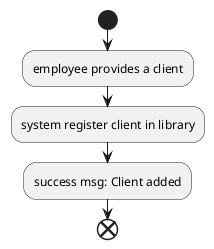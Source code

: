 @startuml

start
:employee provides a client;
:system register client in library;
:success msg: Client added;
end;

@enduml
